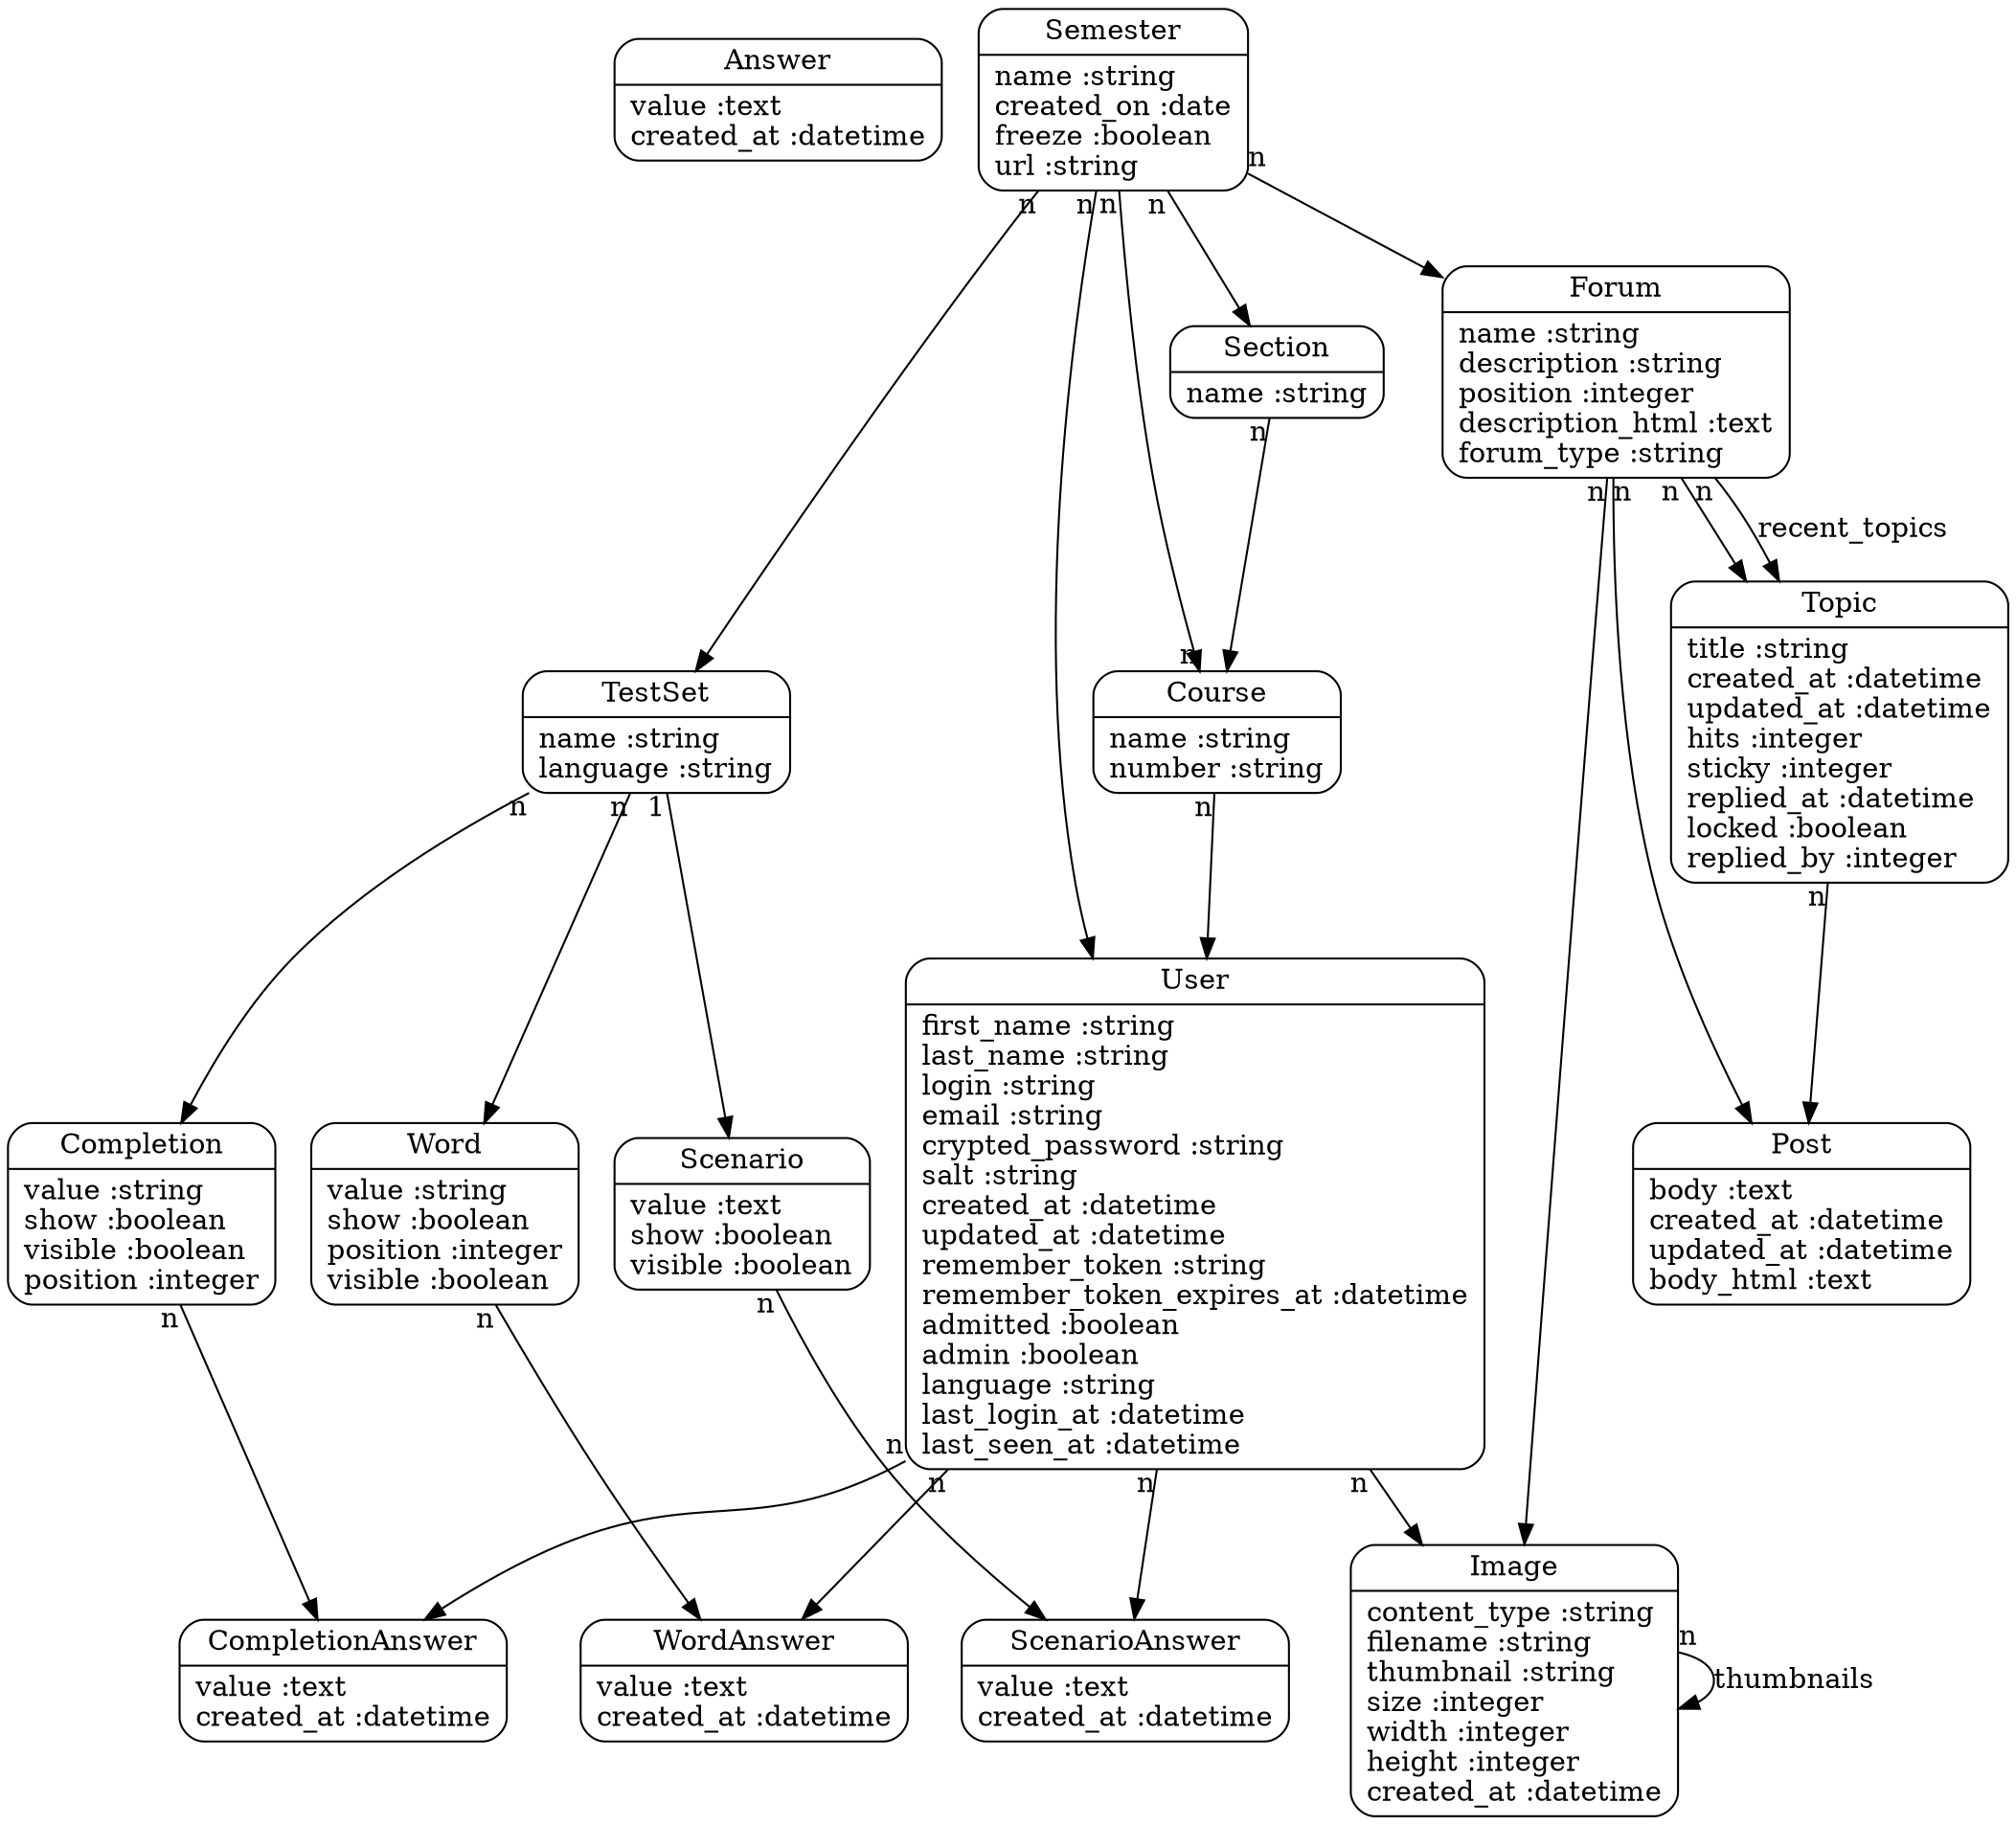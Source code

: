 digraph models_diagram {
	graph[overlap=false, splines=true]
	"Answer" [shape=Mrecord, label="{Answer|value :text\lcreated_at :datetime\l}"]
	"Completion" [shape=Mrecord, label="{Completion|value :string\lshow :boolean\lvisible :boolean\lposition :integer\l}"]
	"CompletionAnswer" [shape=Mrecord, label="{CompletionAnswer|value :text\lcreated_at :datetime\l}"]
	"Course" [shape=Mrecord, label="{Course|name :string\lnumber :string\l}"]
	"Forum" [shape=Mrecord, label="{Forum|name :string\ldescription :string\lposition :integer\ldescription_html :text\lforum_type :string\l}"]
	"Image" [shape=Mrecord, label="{Image|content_type :string\lfilename :string\lthumbnail :string\lsize :integer\lwidth :integer\lheight :integer\lcreated_at :datetime\l}"]
	"Post" [shape=Mrecord, label="{Post|body :text\lcreated_at :datetime\lupdated_at :datetime\lbody_html :text\l}"]
	"Scenario" [shape=Mrecord, label="{Scenario|value :text\lshow :boolean\lvisible :boolean\l}"]
	"ScenarioAnswer" [shape=Mrecord, label="{ScenarioAnswer|value :text\lcreated_at :datetime\l}"]
	"Section" [shape=Mrecord, label="{Section|name :string\l}"]
	"Semester" [shape=Mrecord, label="{Semester|name :string\lcreated_on :date\lfreeze :boolean\lurl :string\l}"]
	"TestSet" [shape=Mrecord, label="{TestSet|name :string\llanguage :string\l}"]
	"Topic" [shape=Mrecord, label="{Topic|title :string\lcreated_at :datetime\lupdated_at :datetime\lhits :integer\lsticky :integer\lreplied_at :datetime\llocked :boolean\lreplied_by :integer\l}"]
	"User" [shape=Mrecord, label="{User|first_name :string\llast_name :string\llogin :string\lemail :string\lcrypted_password :string\lsalt :string\lcreated_at :datetime\lupdated_at :datetime\lremember_token :string\lremember_token_expires_at :datetime\ladmitted :boolean\ladmin :boolean\llanguage :string\llast_login_at :datetime\llast_seen_at :datetime\l}"]
	"Word" [shape=Mrecord, label="{Word|value :string\lshow :boolean\lposition :integer\lvisible :boolean\l}"]
	"WordAnswer" [shape=Mrecord, label="{WordAnswer|value :text\lcreated_at :datetime\l}"]
	"Completion" -> "CompletionAnswer" [taillabel="n"]
	"Course" -> "User" [taillabel="n"]
	"Forum" -> "Topic" [taillabel="n"]
	"Forum" -> "Topic" [label="recent_topics", taillabel="n"]
	"Forum" -> "Image" [taillabel="n"]
	"Forum" -> "Post" [taillabel="n"]
	"Image" -> "Image" [label="thumbnails", taillabel="n"]
	"Scenario" -> "ScenarioAnswer" [taillabel="n"]
	"Section" -> "Course" [taillabel="n"]
	"Semester" -> "TestSet" [taillabel="n"]
	"Semester" -> "Forum" [taillabel="n"]
	"Semester" -> "Course" [taillabel="n", headlabel="n", arrowtail="normal"]
	"Semester" -> "Section" [taillabel="n"]
	"Semester" -> "User" [taillabel="n"]
	"TestSet" -> "Completion" [taillabel="n"]
	"TestSet" -> "Word" [taillabel="n"]
	"TestSet" -> "Scenario" [taillabel="1"]
	"Topic" -> "Post" [taillabel="n"]
	"User" -> "WordAnswer" [taillabel="n"]
	"User" -> "ScenarioAnswer" [taillabel="n"]
	"User" -> "Image" [taillabel="n"]
	"User" -> "CompletionAnswer" [taillabel="n"]
	"Word" -> "WordAnswer" [taillabel="n"]
}

